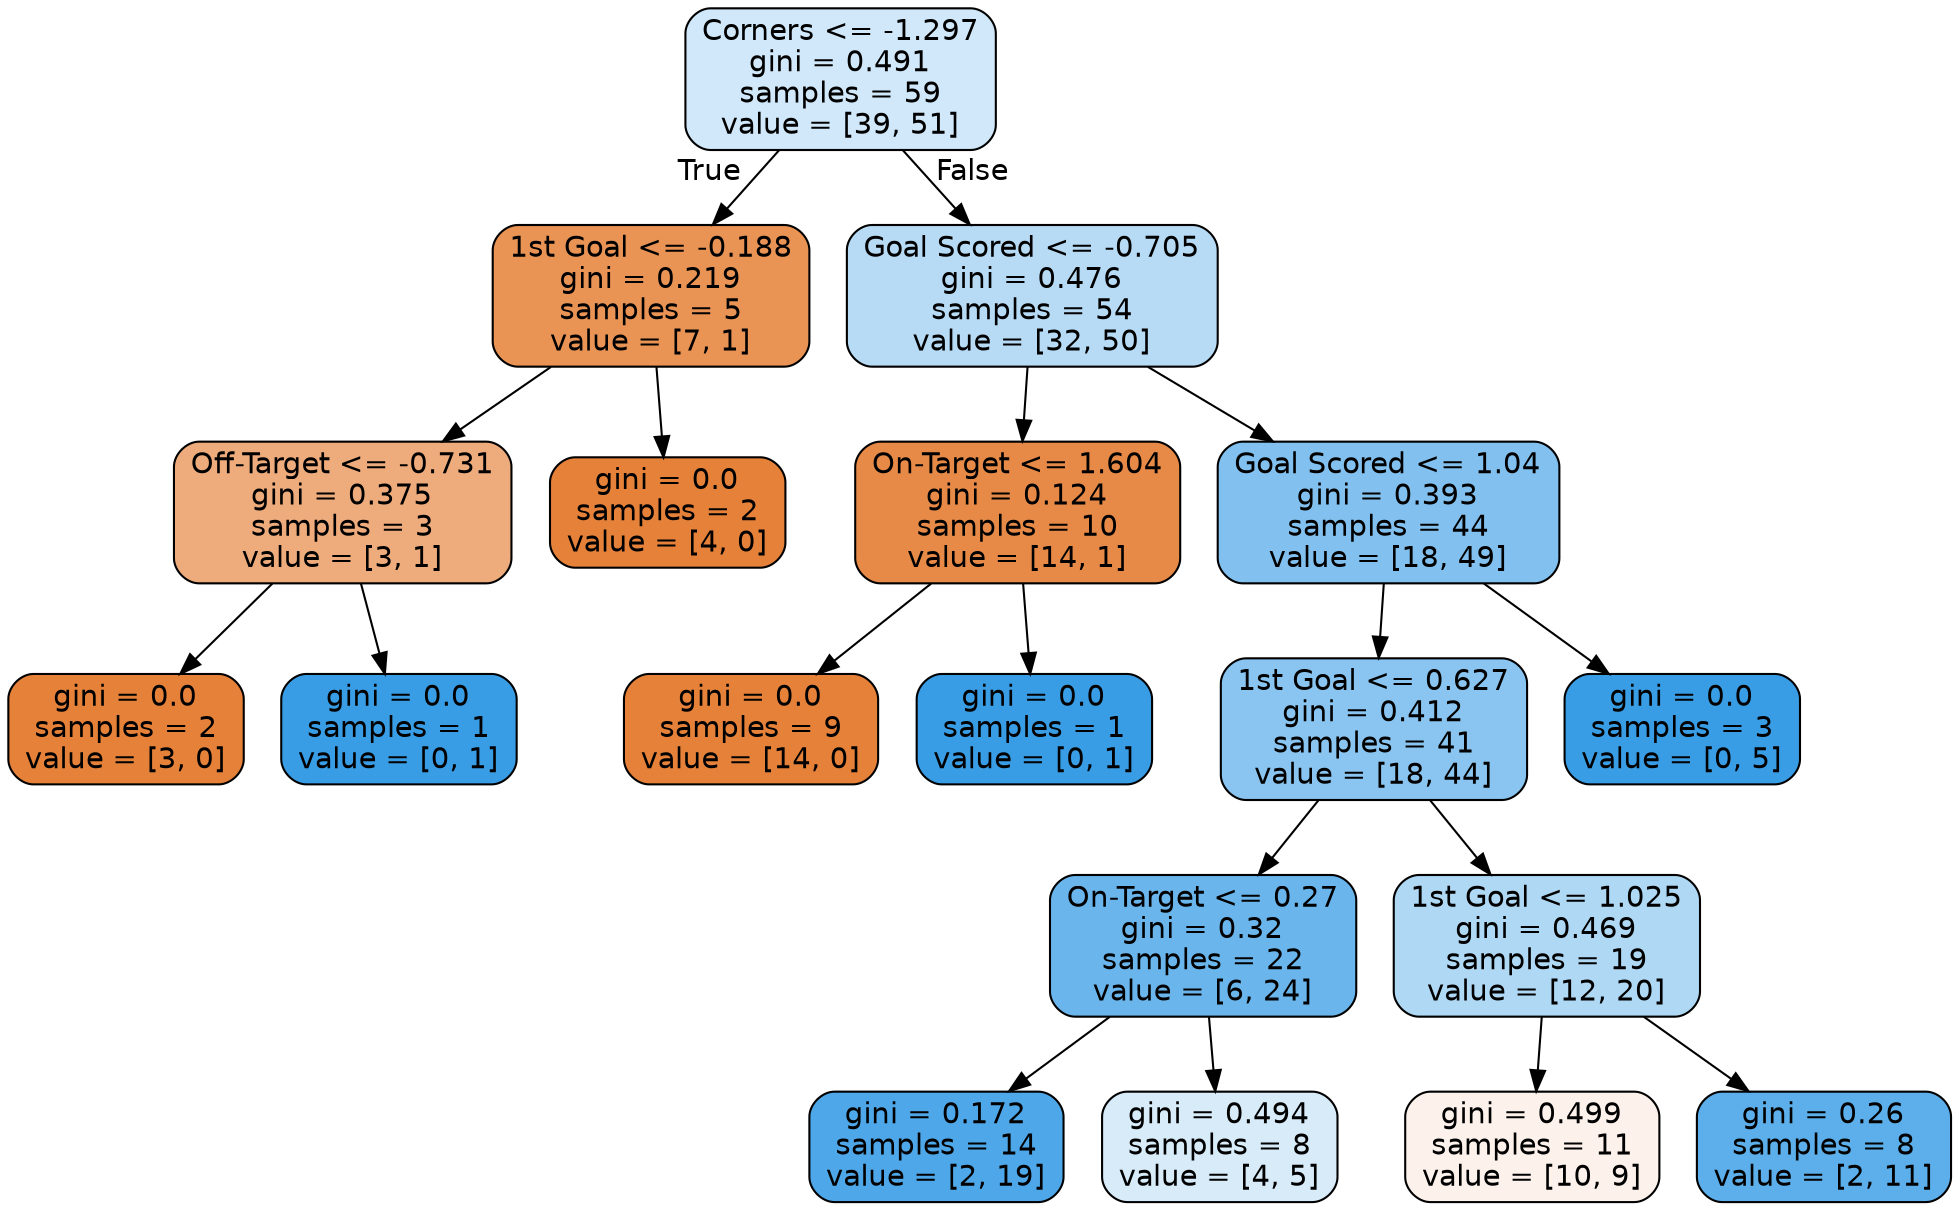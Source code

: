 digraph Tree {
node [shape=box, style="filled, rounded", color="black", fontname=helvetica] ;
edge [fontname=helvetica] ;
0 [label="Corners <= -1.297\ngini = 0.491\nsamples = 59\nvalue = [39, 51]", fillcolor="#399de53c"] ;
1 [label="1st Goal <= -0.188\ngini = 0.219\nsamples = 5\nvalue = [7, 1]", fillcolor="#e58139db"] ;
0 -> 1 [labeldistance=2.5, labelangle=45, headlabel="True"] ;
2 [label="Off-Target <= -0.731\ngini = 0.375\nsamples = 3\nvalue = [3, 1]", fillcolor="#e58139aa"] ;
1 -> 2 ;
3 [label="gini = 0.0\nsamples = 2\nvalue = [3, 0]", fillcolor="#e58139ff"] ;
2 -> 3 ;
4 [label="gini = 0.0\nsamples = 1\nvalue = [0, 1]", fillcolor="#399de5ff"] ;
2 -> 4 ;
5 [label="gini = 0.0\nsamples = 2\nvalue = [4, 0]", fillcolor="#e58139ff"] ;
1 -> 5 ;
6 [label="Goal Scored <= -0.705\ngini = 0.476\nsamples = 54\nvalue = [32, 50]", fillcolor="#399de55c"] ;
0 -> 6 [labeldistance=2.5, labelangle=-45, headlabel="False"] ;
7 [label="On-Target <= 1.604\ngini = 0.124\nsamples = 10\nvalue = [14, 1]", fillcolor="#e58139ed"] ;
6 -> 7 ;
8 [label="gini = 0.0\nsamples = 9\nvalue = [14, 0]", fillcolor="#e58139ff"] ;
7 -> 8 ;
9 [label="gini = 0.0\nsamples = 1\nvalue = [0, 1]", fillcolor="#399de5ff"] ;
7 -> 9 ;
10 [label="Goal Scored <= 1.04\ngini = 0.393\nsamples = 44\nvalue = [18, 49]", fillcolor="#399de5a1"] ;
6 -> 10 ;
11 [label="1st Goal <= 0.627\ngini = 0.412\nsamples = 41\nvalue = [18, 44]", fillcolor="#399de597"] ;
10 -> 11 ;
12 [label="On-Target <= 0.27\ngini = 0.32\nsamples = 22\nvalue = [6, 24]", fillcolor="#399de5bf"] ;
11 -> 12 ;
13 [label="gini = 0.172\nsamples = 14\nvalue = [2, 19]", fillcolor="#399de5e4"] ;
12 -> 13 ;
14 [label="gini = 0.494\nsamples = 8\nvalue = [4, 5]", fillcolor="#399de533"] ;
12 -> 14 ;
15 [label="1st Goal <= 1.025\ngini = 0.469\nsamples = 19\nvalue = [12, 20]", fillcolor="#399de566"] ;
11 -> 15 ;
16 [label="gini = 0.499\nsamples = 11\nvalue = [10, 9]", fillcolor="#e5813919"] ;
15 -> 16 ;
17 [label="gini = 0.26\nsamples = 8\nvalue = [2, 11]", fillcolor="#399de5d1"] ;
15 -> 17 ;
18 [label="gini = 0.0\nsamples = 3\nvalue = [0, 5]", fillcolor="#399de5ff"] ;
10 -> 18 ;
}
